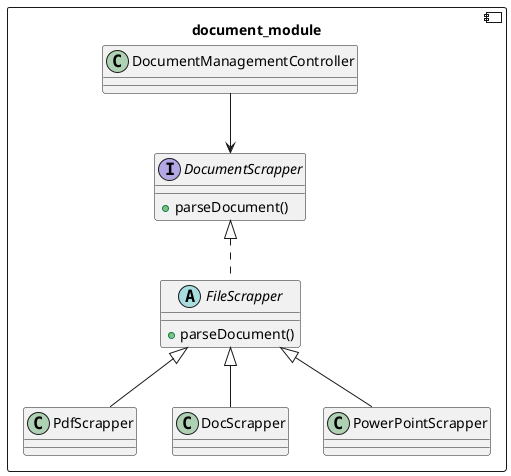 @startuml conceptual
component document_module {
class DocumentManagementController

interface DocumentScrapper {
    +parseDocument()
}

abstract class FileScrapper implements DocumentScrapper {
    +parseDocument()
}

class PdfScrapper extends FileScrapper {}
class DocScrapper extends FileScrapper {}
class PowerPointScrapper extends FileScrapper {}


DocumentManagementController --> DocumentScrapper
}
@enduml